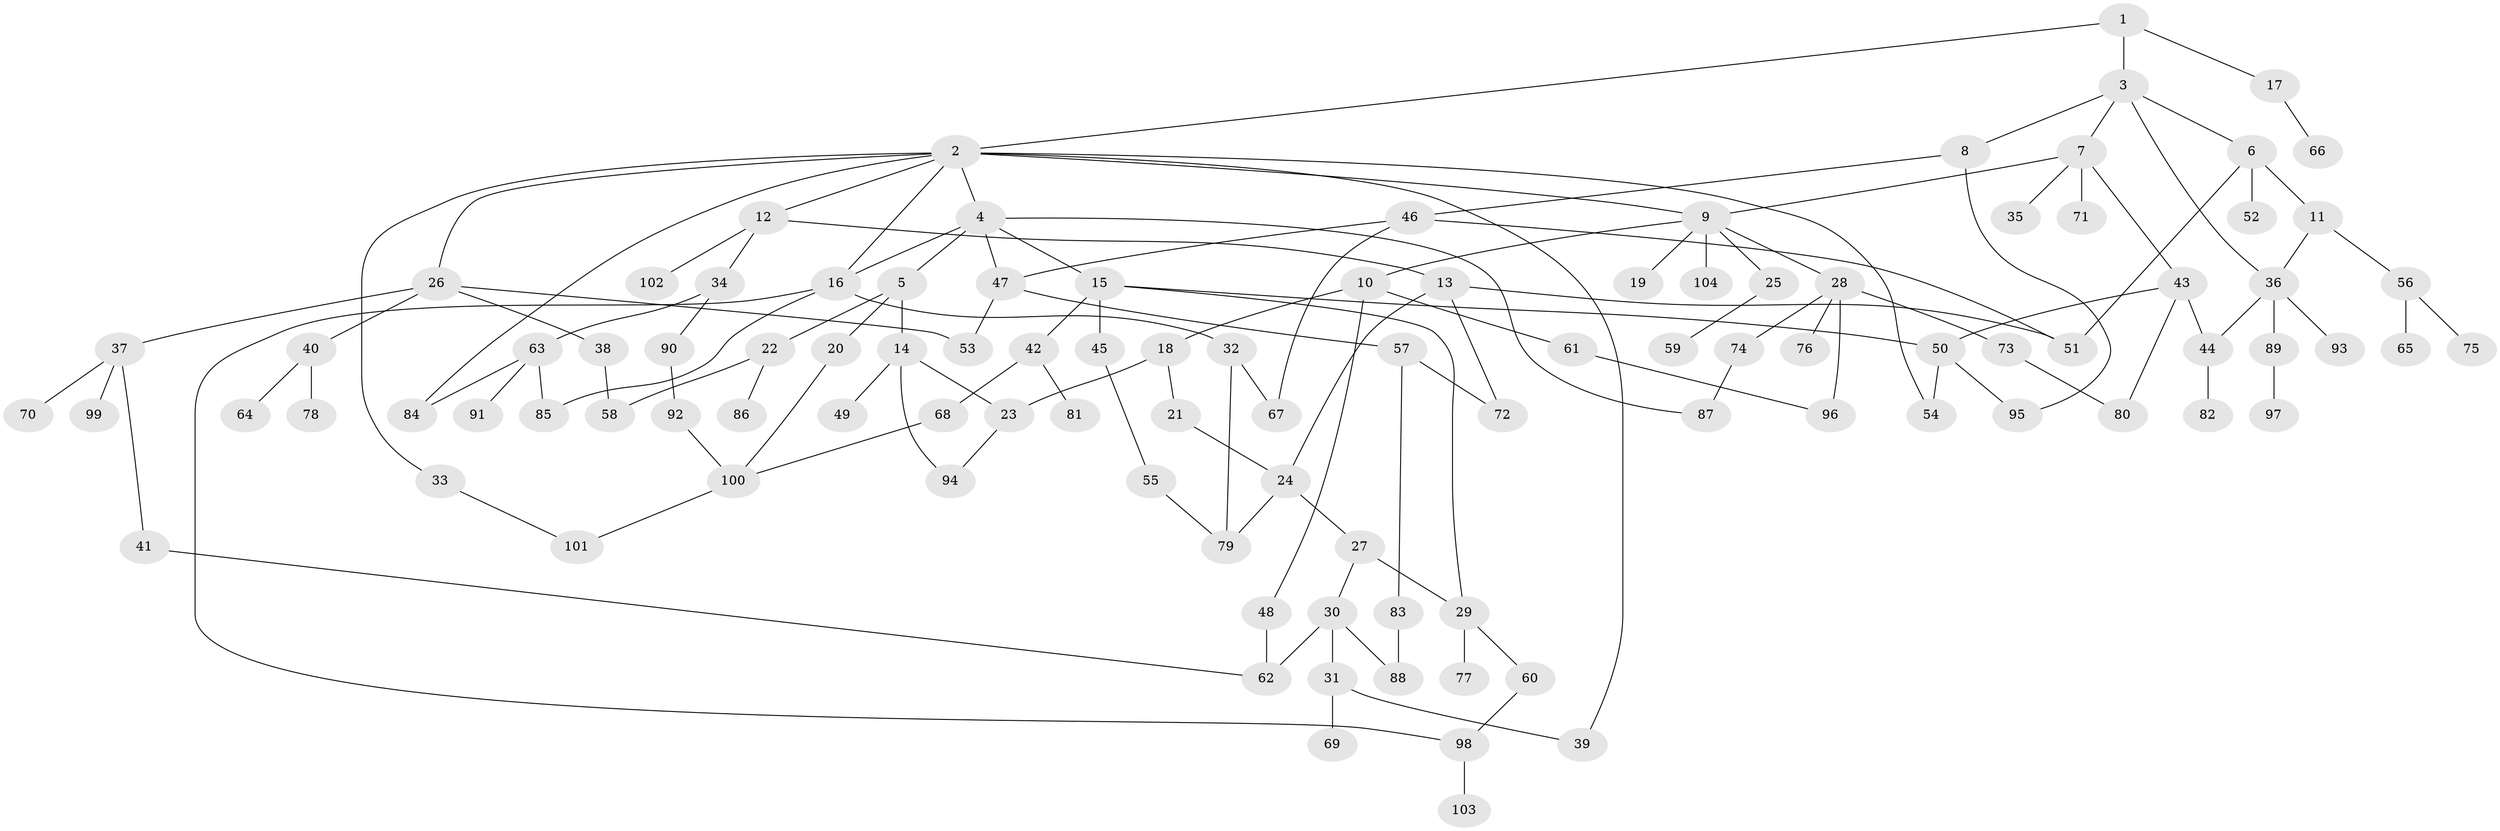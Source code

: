 // Generated by graph-tools (version 1.1) at 2025/41/03/09/25 04:41:00]
// undirected, 104 vertices, 136 edges
graph export_dot {
graph [start="1"]
  node [color=gray90,style=filled];
  1;
  2;
  3;
  4;
  5;
  6;
  7;
  8;
  9;
  10;
  11;
  12;
  13;
  14;
  15;
  16;
  17;
  18;
  19;
  20;
  21;
  22;
  23;
  24;
  25;
  26;
  27;
  28;
  29;
  30;
  31;
  32;
  33;
  34;
  35;
  36;
  37;
  38;
  39;
  40;
  41;
  42;
  43;
  44;
  45;
  46;
  47;
  48;
  49;
  50;
  51;
  52;
  53;
  54;
  55;
  56;
  57;
  58;
  59;
  60;
  61;
  62;
  63;
  64;
  65;
  66;
  67;
  68;
  69;
  70;
  71;
  72;
  73;
  74;
  75;
  76;
  77;
  78;
  79;
  80;
  81;
  82;
  83;
  84;
  85;
  86;
  87;
  88;
  89;
  90;
  91;
  92;
  93;
  94;
  95;
  96;
  97;
  98;
  99;
  100;
  101;
  102;
  103;
  104;
  1 -- 2;
  1 -- 3;
  1 -- 17;
  2 -- 4;
  2 -- 9;
  2 -- 12;
  2 -- 26;
  2 -- 33;
  2 -- 54;
  2 -- 84;
  2 -- 16;
  2 -- 39;
  3 -- 6;
  3 -- 7;
  3 -- 8;
  3 -- 36;
  4 -- 5;
  4 -- 15;
  4 -- 16;
  4 -- 47;
  4 -- 87;
  5 -- 14;
  5 -- 20;
  5 -- 22;
  6 -- 11;
  6 -- 52;
  6 -- 51;
  7 -- 35;
  7 -- 43;
  7 -- 71;
  7 -- 9;
  8 -- 46;
  8 -- 95;
  9 -- 10;
  9 -- 19;
  9 -- 25;
  9 -- 28;
  9 -- 104;
  10 -- 18;
  10 -- 48;
  10 -- 61;
  11 -- 56;
  11 -- 36;
  12 -- 13;
  12 -- 34;
  12 -- 102;
  13 -- 51;
  13 -- 72;
  13 -- 24;
  14 -- 23;
  14 -- 49;
  14 -- 94;
  15 -- 42;
  15 -- 45;
  15 -- 50;
  15 -- 29;
  16 -- 32;
  16 -- 98;
  16 -- 85;
  17 -- 66;
  18 -- 21;
  18 -- 23;
  20 -- 100;
  21 -- 24;
  22 -- 58;
  22 -- 86;
  23 -- 94;
  24 -- 27;
  24 -- 79;
  25 -- 59;
  26 -- 37;
  26 -- 38;
  26 -- 40;
  26 -- 53;
  27 -- 29;
  27 -- 30;
  28 -- 73;
  28 -- 74;
  28 -- 76;
  28 -- 96;
  29 -- 60;
  29 -- 77;
  30 -- 31;
  30 -- 62;
  30 -- 88;
  31 -- 39;
  31 -- 69;
  32 -- 67;
  32 -- 79;
  33 -- 101;
  34 -- 63;
  34 -- 90;
  36 -- 44;
  36 -- 89;
  36 -- 93;
  37 -- 41;
  37 -- 70;
  37 -- 99;
  38 -- 58;
  40 -- 64;
  40 -- 78;
  41 -- 62;
  42 -- 68;
  42 -- 81;
  43 -- 50;
  43 -- 80;
  43 -- 44;
  44 -- 82;
  45 -- 55;
  46 -- 51;
  46 -- 67;
  46 -- 47;
  47 -- 53;
  47 -- 57;
  48 -- 62;
  50 -- 95;
  50 -- 54;
  55 -- 79;
  56 -- 65;
  56 -- 75;
  57 -- 72;
  57 -- 83;
  60 -- 98;
  61 -- 96;
  63 -- 85;
  63 -- 91;
  63 -- 84;
  68 -- 100;
  73 -- 80;
  74 -- 87;
  83 -- 88;
  89 -- 97;
  90 -- 92;
  92 -- 100;
  98 -- 103;
  100 -- 101;
}
